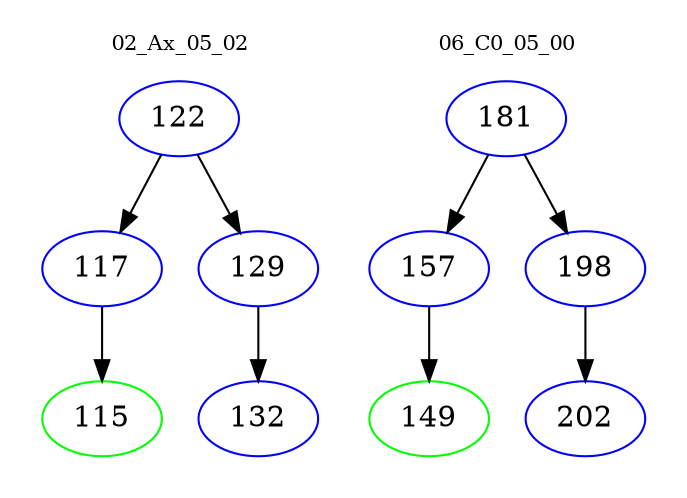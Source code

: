digraph{
subgraph cluster_0 {
color = white
label = "02_Ax_05_02";
fontsize=10;
T0_122 [label="122", color="blue"]
T0_122 -> T0_117 [color="black"]
T0_117 [label="117", color="blue"]
T0_117 -> T0_115 [color="black"]
T0_115 [label="115", color="green"]
T0_122 -> T0_129 [color="black"]
T0_129 [label="129", color="blue"]
T0_129 -> T0_132 [color="black"]
T0_132 [label="132", color="blue"]
}
subgraph cluster_1 {
color = white
label = "06_C0_05_00";
fontsize=10;
T1_181 [label="181", color="blue"]
T1_181 -> T1_157 [color="black"]
T1_157 [label="157", color="blue"]
T1_157 -> T1_149 [color="black"]
T1_149 [label="149", color="green"]
T1_181 -> T1_198 [color="black"]
T1_198 [label="198", color="blue"]
T1_198 -> T1_202 [color="black"]
T1_202 [label="202", color="blue"]
}
}
